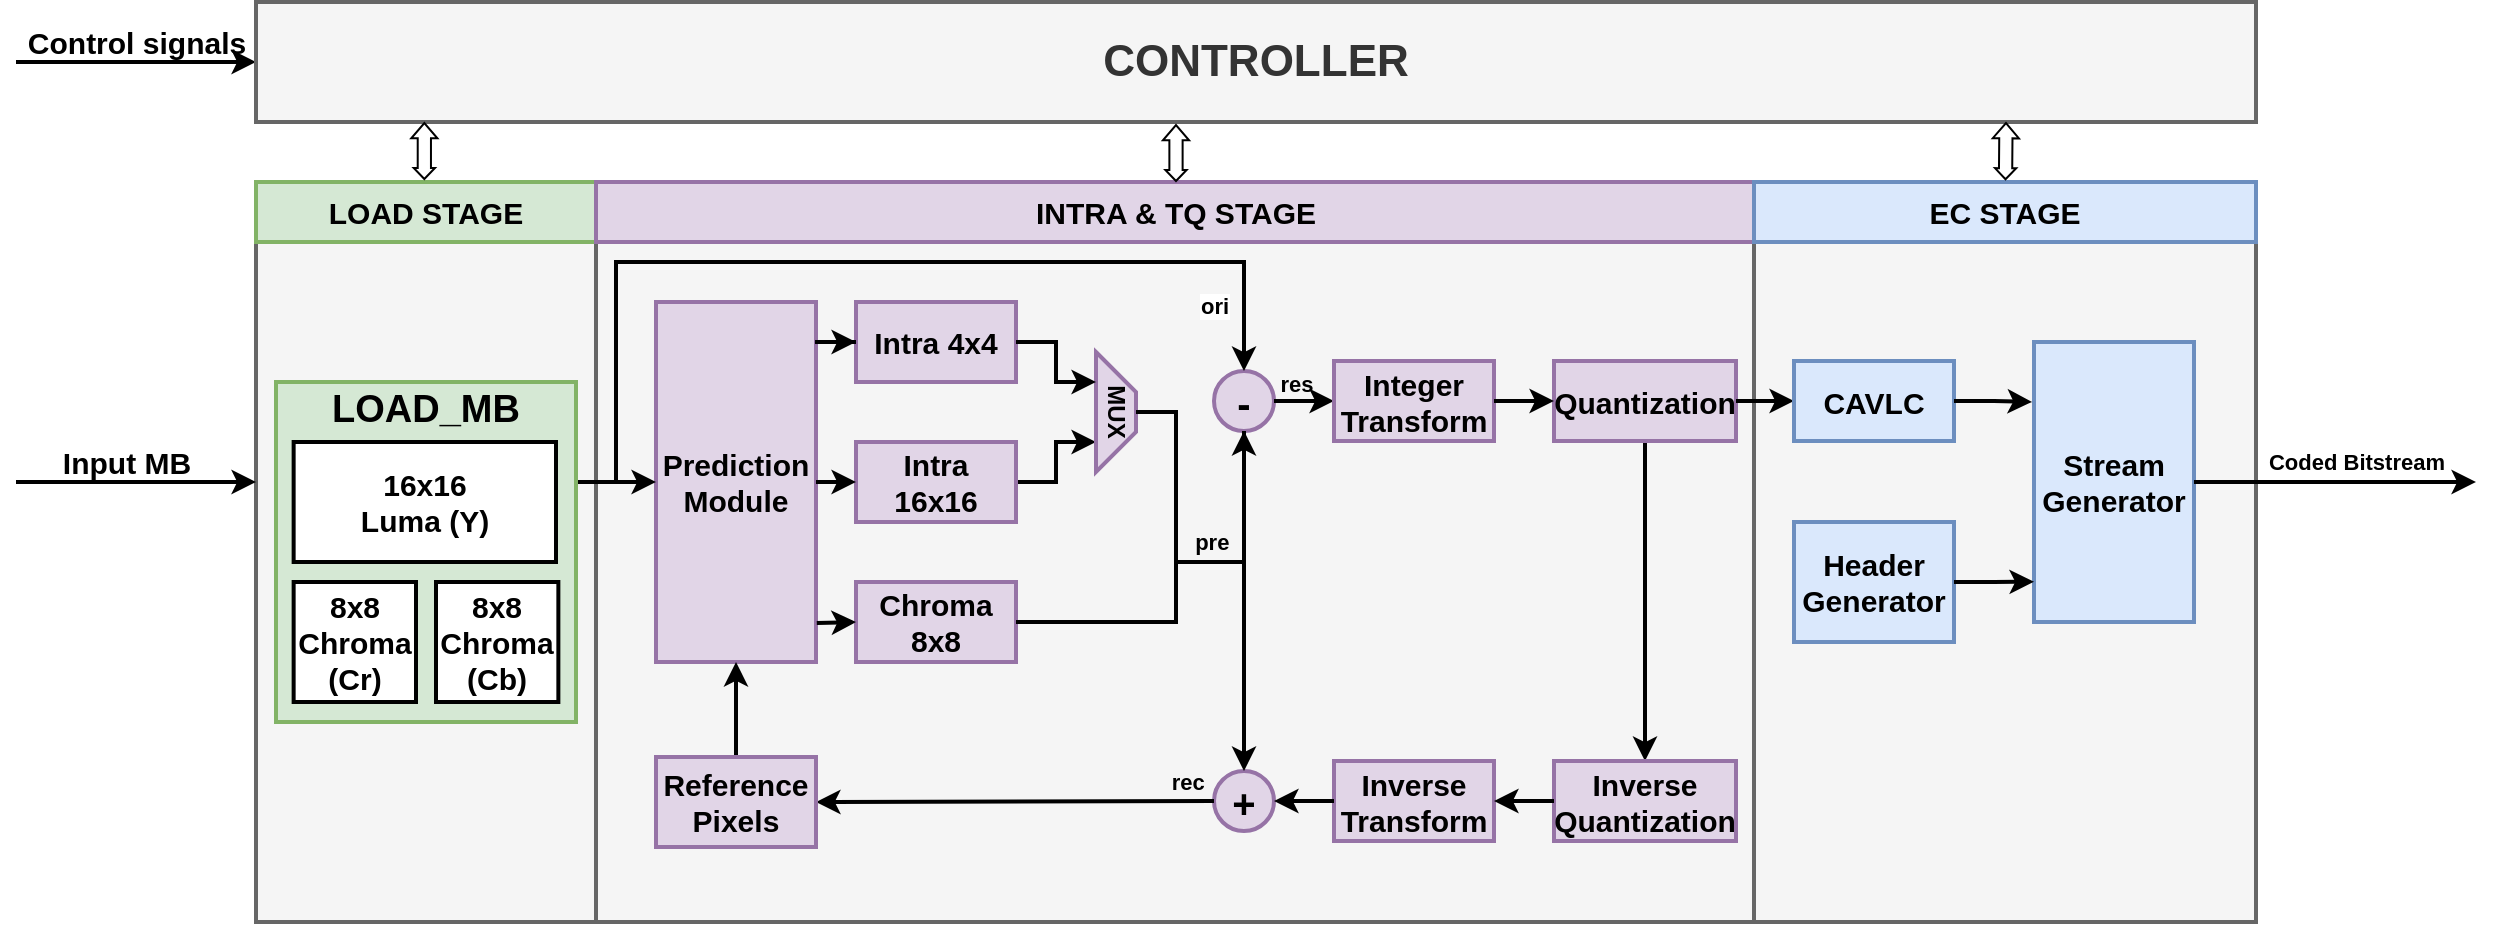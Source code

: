 <mxfile version="24.7.5">
  <diagram name="Page-1" id="RYCd8g8m54whshII6eNE">
    <mxGraphModel dx="2044" dy="518" grid="1" gridSize="10" guides="1" tooltips="1" connect="1" arrows="1" fold="1" page="1" pageScale="1" pageWidth="1169" pageHeight="827" math="0" shadow="0">
      <root>
        <mxCell id="0" />
        <mxCell id="1" parent="0" />
        <mxCell id="J5jdnPkqnF0ldMLQgBu9-63" value="" style="rounded=0;whiteSpace=wrap;html=1;fontStyle=1;fontSize=11;strokeWidth=2;fillColor=#f5f5f5;fontColor=#333333;strokeColor=#666666;" vertex="1" parent="1">
          <mxGeometry x="290" y="910" width="610" height="370" as="geometry" />
        </mxCell>
        <mxCell id="J5jdnPkqnF0ldMLQgBu9-62" value="" style="rounded=0;whiteSpace=wrap;html=1;fontStyle=1;fontSize=11;strokeWidth=2;fillColor=#f5f5f5;fontColor=#333333;strokeColor=#666666;" vertex="1" parent="1">
          <mxGeometry x="120" y="910" width="170" height="370" as="geometry" />
        </mxCell>
        <mxCell id="J5jdnPkqnF0ldMLQgBu9-61" value="" style="rounded=0;whiteSpace=wrap;html=1;fontStyle=1;fontSize=11;strokeWidth=2;fillColor=#f5f5f5;fontColor=#333333;strokeColor=#666666;" vertex="1" parent="1">
          <mxGeometry x="869" y="910" width="251" height="370" as="geometry" />
        </mxCell>
        <mxCell id="J5jdnPkqnF0ldMLQgBu9-3" value="Intra 4x4" style="rounded=0;whiteSpace=wrap;html=1;fontStyle=1;fontSize=15;strokeWidth=2;fillColor=#e1d5e7;strokeColor=#9673a6;" vertex="1" parent="1">
          <mxGeometry x="420" y="970" width="80" height="40" as="geometry" />
        </mxCell>
        <mxCell id="J5jdnPkqnF0ldMLQgBu9-4" style="edgeStyle=orthogonalEdgeStyle;rounded=0;orthogonalLoop=1;jettySize=auto;html=1;entryX=0.75;entryY=1;entryDx=0;entryDy=0;fontStyle=1;fontSize=11;strokeWidth=2;" edge="1" parent="1" source="J5jdnPkqnF0ldMLQgBu9-5" target="J5jdnPkqnF0ldMLQgBu9-6">
          <mxGeometry relative="1" as="geometry">
            <Array as="points">
              <mxPoint x="520" y="1060" />
              <mxPoint x="520" y="1040" />
            </Array>
          </mxGeometry>
        </mxCell>
        <mxCell id="J5jdnPkqnF0ldMLQgBu9-5" value="Intra 16x16" style="rounded=0;whiteSpace=wrap;html=1;fontStyle=1;fontSize=15;strokeWidth=2;fillColor=#e1d5e7;strokeColor=#9673a6;" vertex="1" parent="1">
          <mxGeometry x="420" y="1040" width="80" height="40" as="geometry" />
        </mxCell>
        <mxCell id="J5jdnPkqnF0ldMLQgBu9-6" value="&lt;font style=&quot;font-size: 12px;&quot;&gt;MUX&lt;/font&gt;" style="shape=trapezoid;perimeter=trapezoidPerimeter;whiteSpace=wrap;html=1;fixedSize=1;rotation=90;fontStyle=1;fontSize=11;strokeWidth=2;fillColor=#e1d5e7;strokeColor=#9673a6;" vertex="1" parent="1">
          <mxGeometry x="520" y="1015" width="60" height="20" as="geometry" />
        </mxCell>
        <mxCell id="J5jdnPkqnF0ldMLQgBu9-7" value="" style="endArrow=classic;html=1;rounded=0;exitX=1;exitY=0.5;exitDx=0;exitDy=0;entryX=0.25;entryY=1;entryDx=0;entryDy=0;fontStyle=1;fontSize=11;strokeWidth=2;" edge="1" parent="1" source="J5jdnPkqnF0ldMLQgBu9-3" target="J5jdnPkqnF0ldMLQgBu9-6">
          <mxGeometry width="50" height="50" relative="1" as="geometry">
            <mxPoint x="510" y="1015" as="sourcePoint" />
            <mxPoint x="560" y="965" as="targetPoint" />
            <Array as="points">
              <mxPoint x="520" y="990" />
              <mxPoint x="520" y="1010" />
            </Array>
          </mxGeometry>
        </mxCell>
        <mxCell id="J5jdnPkqnF0ldMLQgBu9-8" value="Chroma 8x8" style="rounded=0;whiteSpace=wrap;html=1;fontStyle=1;fontSize=15;strokeWidth=2;fillColor=#e1d5e7;strokeColor=#9673a6;" vertex="1" parent="1">
          <mxGeometry x="420" y="1110" width="80" height="40" as="geometry" />
        </mxCell>
        <mxCell id="J5jdnPkqnF0ldMLQgBu9-9" value="&lt;font style=&quot;font-size: 20px;&quot;&gt;-&lt;/font&gt;" style="ellipse;whiteSpace=wrap;html=1;aspect=fixed;fontStyle=1;fontSize=11;strokeWidth=2;fillColor=#e1d5e7;strokeColor=#9673a6;" vertex="1" parent="1">
          <mxGeometry x="599" y="1004.5" width="30" height="30" as="geometry" />
        </mxCell>
        <mxCell id="J5jdnPkqnF0ldMLQgBu9-10" value="res" style="endArrow=classic;html=1;rounded=0;exitX=1;exitY=0.5;exitDx=0;exitDy=0;entryX=0;entryY=0.5;entryDx=0;entryDy=0;fontStyle=1;fontSize=11;labelBackgroundColor=none;strokeWidth=2;" edge="1" parent="1" source="J5jdnPkqnF0ldMLQgBu9-9" target="J5jdnPkqnF0ldMLQgBu9-11">
          <mxGeometry x="-0.267" y="9" width="50" height="50" relative="1" as="geometry">
            <mxPoint x="669" y="997.5" as="sourcePoint" />
            <mxPoint x="709" y="1017.5" as="targetPoint" />
            <mxPoint as="offset" />
          </mxGeometry>
        </mxCell>
        <mxCell id="J5jdnPkqnF0ldMLQgBu9-11" value="&lt;div style=&quot;font-size: 15px;&quot;&gt;Integer&lt;/div&gt;Transform" style="rounded=0;whiteSpace=wrap;html=1;fontStyle=1;fontSize=15;strokeWidth=2;fillColor=#e1d5e7;strokeColor=#9673a6;" vertex="1" parent="1">
          <mxGeometry x="659" y="999.5" width="80" height="40" as="geometry" />
        </mxCell>
        <mxCell id="J5jdnPkqnF0ldMLQgBu9-12" style="edgeStyle=orthogonalEdgeStyle;rounded=0;orthogonalLoop=1;jettySize=auto;html=1;entryX=0.5;entryY=0;entryDx=0;entryDy=0;fontStyle=1;fontSize=11;strokeWidth=2;" edge="1" parent="1" source="J5jdnPkqnF0ldMLQgBu9-13" target="J5jdnPkqnF0ldMLQgBu9-16">
          <mxGeometry relative="1" as="geometry" />
        </mxCell>
        <mxCell id="J5jdnPkqnF0ldMLQgBu9-13" value="&lt;font style=&quot;font-size: 15px;&quot;&gt;Quantization&lt;/font&gt;" style="rounded=0;whiteSpace=wrap;html=1;fontStyle=1;fontSize=11;strokeWidth=2;fillColor=#e1d5e7;strokeColor=#9673a6;" vertex="1" parent="1">
          <mxGeometry x="769" y="999.5" width="91" height="40" as="geometry" />
        </mxCell>
        <mxCell id="J5jdnPkqnF0ldMLQgBu9-14" value="" style="endArrow=classic;html=1;rounded=0;exitX=1;exitY=0.5;exitDx=0;exitDy=0;entryX=0;entryY=0.5;entryDx=0;entryDy=0;fontStyle=1;fontSize=11;strokeWidth=2;" edge="1" parent="1" source="J5jdnPkqnF0ldMLQgBu9-11" target="J5jdnPkqnF0ldMLQgBu9-13">
          <mxGeometry width="50" height="50" relative="1" as="geometry">
            <mxPoint x="774" y="1027" as="sourcePoint" />
            <mxPoint x="824" y="977" as="targetPoint" />
          </mxGeometry>
        </mxCell>
        <mxCell id="J5jdnPkqnF0ldMLQgBu9-15" value="" style="endArrow=classic;html=1;rounded=0;entryX=0;entryY=0.5;entryDx=0;entryDy=0;exitX=1;exitY=0.5;exitDx=0;exitDy=0;fontStyle=1;fontSize=11;strokeWidth=2;" edge="1" parent="1" source="J5jdnPkqnF0ldMLQgBu9-13" target="J5jdnPkqnF0ldMLQgBu9-29">
          <mxGeometry width="50" height="50" relative="1" as="geometry">
            <mxPoint x="864" y="1047" as="sourcePoint" />
            <mxPoint x="904" y="1017" as="targetPoint" />
          </mxGeometry>
        </mxCell>
        <mxCell id="J5jdnPkqnF0ldMLQgBu9-16" value="&lt;div style=&quot;font-size: 15px;&quot;&gt;Inverse&lt;/div&gt;Quantization" style="rounded=0;whiteSpace=wrap;html=1;fontStyle=1;fontSize=15;strokeWidth=2;fillColor=#e1d5e7;strokeColor=#9673a6;" vertex="1" parent="1">
          <mxGeometry x="769" y="1199.5" width="91" height="40" as="geometry" />
        </mxCell>
        <mxCell id="J5jdnPkqnF0ldMLQgBu9-17" value="&lt;font style=&quot;font-size: 20px;&quot;&gt;+&lt;/font&gt;" style="ellipse;whiteSpace=wrap;html=1;aspect=fixed;fontStyle=1;fontSize=11;strokeWidth=2;fillColor=#e1d5e7;strokeColor=#9673a6;" vertex="1" parent="1">
          <mxGeometry x="599" y="1204.5" width="30" height="30" as="geometry" />
        </mxCell>
        <mxCell id="J5jdnPkqnF0ldMLQgBu9-18" value="&lt;div style=&quot;font-size: 15px;&quot;&gt;Inverse&lt;/div&gt;Transform" style="rounded=0;whiteSpace=wrap;html=1;fontStyle=1;fontSize=15;strokeWidth=2;fillColor=#e1d5e7;strokeColor=#9673a6;" vertex="1" parent="1">
          <mxGeometry x="659" y="1199.5" width="80" height="40" as="geometry" />
        </mxCell>
        <mxCell id="J5jdnPkqnF0ldMLQgBu9-19" value="" style="endArrow=classic;html=1;rounded=0;entryX=1;entryY=0.5;entryDx=0;entryDy=0;exitX=0;exitY=0.5;exitDx=0;exitDy=0;fontStyle=1;fontSize=11;strokeWidth=2;" edge="1" parent="1" source="J5jdnPkqnF0ldMLQgBu9-16" target="J5jdnPkqnF0ldMLQgBu9-18">
          <mxGeometry width="50" height="50" relative="1" as="geometry">
            <mxPoint x="725" y="1172" as="sourcePoint" />
            <mxPoint x="775" y="1122" as="targetPoint" />
          </mxGeometry>
        </mxCell>
        <mxCell id="J5jdnPkqnF0ldMLQgBu9-20" value="" style="endArrow=classic;html=1;rounded=0;entryX=1;entryY=0.5;entryDx=0;entryDy=0;exitX=0;exitY=0.5;exitDx=0;exitDy=0;fontStyle=1;fontSize=11;strokeWidth=2;" edge="1" parent="1" source="J5jdnPkqnF0ldMLQgBu9-18" target="J5jdnPkqnF0ldMLQgBu9-17">
          <mxGeometry width="50" height="50" relative="1" as="geometry">
            <mxPoint x="710" y="1172.5" as="sourcePoint" />
            <mxPoint x="760" y="1122.5" as="targetPoint" />
          </mxGeometry>
        </mxCell>
        <mxCell id="J5jdnPkqnF0ldMLQgBu9-21" value="&lt;font style=&quot;font-size: 11px;&quot;&gt;&amp;nbsp; &amp;nbsp;rec&lt;/font&gt;" style="endArrow=classic;html=1;rounded=0;exitX=0;exitY=0.5;exitDx=0;exitDy=0;entryX=1;entryY=0.5;entryDx=0;entryDy=0;fontStyle=1;strokeColor=default;labelBackgroundColor=none;fontSize=11;strokeWidth=2;" edge="1" parent="1" source="J5jdnPkqnF0ldMLQgBu9-17" target="J5jdnPkqnF0ldMLQgBu9-25">
          <mxGeometry x="-0.825" y="-10" width="50" height="50" relative="1" as="geometry">
            <mxPoint x="651" y="1230" as="sourcePoint" />
            <mxPoint x="550" y="1235" as="targetPoint" />
            <mxPoint as="offset" />
          </mxGeometry>
        </mxCell>
        <mxCell id="J5jdnPkqnF0ldMLQgBu9-22" value="Prediction&lt;div style=&quot;font-size: 15px;&quot;&gt;Module&lt;/div&gt;" style="rounded=0;whiteSpace=wrap;html=1;fontStyle=1;fontSize=15;strokeWidth=2;fillColor=#e1d5e7;strokeColor=#9673a6;" vertex="1" parent="1">
          <mxGeometry x="320" y="970" width="80" height="180" as="geometry" />
        </mxCell>
        <mxCell id="J5jdnPkqnF0ldMLQgBu9-23" value="" style="endArrow=classic;html=1;rounded=0;exitX=1.005;exitY=0.892;exitDx=0;exitDy=0;entryX=0;entryY=0.5;entryDx=0;entryDy=0;fontStyle=1;exitPerimeter=0;fontSize=11;strokeWidth=2;" edge="1" parent="1" source="J5jdnPkqnF0ldMLQgBu9-22" target="J5jdnPkqnF0ldMLQgBu9-8">
          <mxGeometry width="50" height="50" relative="1" as="geometry">
            <mxPoint x="410" y="1135" as="sourcePoint" />
            <mxPoint x="500" y="1105" as="targetPoint" />
          </mxGeometry>
        </mxCell>
        <mxCell id="J5jdnPkqnF0ldMLQgBu9-24" style="edgeStyle=orthogonalEdgeStyle;rounded=0;orthogonalLoop=1;jettySize=auto;html=1;fontStyle=1;fontSize=11;strokeWidth=2;entryX=0.5;entryY=1;entryDx=0;entryDy=0;" edge="1" parent="1" source="J5jdnPkqnF0ldMLQgBu9-25" target="J5jdnPkqnF0ldMLQgBu9-22">
          <mxGeometry relative="1" as="geometry">
            <mxPoint x="365" y="1160" as="targetPoint" />
          </mxGeometry>
        </mxCell>
        <mxCell id="J5jdnPkqnF0ldMLQgBu9-25" value="Reference&lt;div style=&quot;font-size: 15px;&quot;&gt;Pixels&lt;/div&gt;" style="rounded=0;whiteSpace=wrap;html=1;fontStyle=1;fontSize=15;strokeWidth=2;fillColor=#e1d5e7;strokeColor=#9673a6;" vertex="1" parent="1">
          <mxGeometry x="320" y="1197.5" width="80" height="45" as="geometry" />
        </mxCell>
        <mxCell id="J5jdnPkqnF0ldMLQgBu9-26" value="" style="endArrow=classic;html=1;rounded=0;exitX=1;exitY=0.5;exitDx=0;exitDy=0;entryX=0;entryY=0.5;entryDx=0;entryDy=0;fontStyle=1;fontSize=11;strokeWidth=2;" edge="1" parent="1" source="J5jdnPkqnF0ldMLQgBu9-22" target="J5jdnPkqnF0ldMLQgBu9-5">
          <mxGeometry width="50" height="50" relative="1" as="geometry">
            <mxPoint x="410" y="1045" as="sourcePoint" />
            <mxPoint x="470" y="1045" as="targetPoint" />
          </mxGeometry>
        </mxCell>
        <mxCell id="J5jdnPkqnF0ldMLQgBu9-27" value="&lt;span style=&quot;font-size: 11px;&quot;&gt;ori&lt;/span&gt;" style="endArrow=classic;html=1;rounded=0;entryX=0.5;entryY=0;entryDx=0;entryDy=0;fontStyle=1;fontSize=11;strokeWidth=2;" edge="1" parent="1" target="J5jdnPkqnF0ldMLQgBu9-9">
          <mxGeometry x="0.865" y="-15" width="50" height="50" relative="1" as="geometry">
            <mxPoint x="300" y="1060" as="sourcePoint" />
            <mxPoint x="660" y="890" as="targetPoint" />
            <Array as="points">
              <mxPoint x="300" y="950" />
              <mxPoint x="614" y="950" />
            </Array>
            <mxPoint as="offset" />
          </mxGeometry>
        </mxCell>
        <mxCell id="J5jdnPkqnF0ldMLQgBu9-28" value="" style="endArrow=classic;html=1;rounded=0;exitX=1;exitY=0.5;exitDx=0;exitDy=0;entryX=0;entryY=0.5;entryDx=0;entryDy=0;fontStyle=1;fontSize=11;strokeWidth=2;" edge="1" parent="1" target="J5jdnPkqnF0ldMLQgBu9-22">
          <mxGeometry width="50" height="50" relative="1" as="geometry">
            <mxPoint x="280" y="1060" as="sourcePoint" />
            <mxPoint x="320" y="1060" as="targetPoint" />
          </mxGeometry>
        </mxCell>
        <mxCell id="J5jdnPkqnF0ldMLQgBu9-29" value="&lt;font style=&quot;font-size: 15px;&quot;&gt;CAVLC&lt;/font&gt;" style="rounded=0;whiteSpace=wrap;html=1;fontStyle=1;fontSize=11;strokeWidth=2;fillColor=#dae8fc;strokeColor=#6c8ebf;" vertex="1" parent="1">
          <mxGeometry x="889" y="999.5" width="80" height="40" as="geometry" />
        </mxCell>
        <mxCell id="J5jdnPkqnF0ldMLQgBu9-30" value="&lt;font style=&quot;font-size: 15px;&quot;&gt;Stream&lt;/font&gt;&lt;div style=&quot;font-size: 15px;&quot;&gt;&lt;font style=&quot;font-size: 15px;&quot;&gt;Generator&lt;/font&gt;&lt;/div&gt;" style="rounded=0;whiteSpace=wrap;html=1;fontStyle=1;fontSize=11;strokeWidth=2;fillColor=#dae8fc;strokeColor=#6c8ebf;" vertex="1" parent="1">
          <mxGeometry x="1009" y="990" width="80" height="140" as="geometry" />
        </mxCell>
        <mxCell id="J5jdnPkqnF0ldMLQgBu9-31" value="&lt;span style=&quot;font-size: 11px;&quot;&gt;Coded&amp;nbsp;&lt;/span&gt;&lt;span style=&quot;background-color: initial;&quot;&gt;Bitstream&lt;/span&gt;" style="endArrow=classic;html=1;rounded=0;fontStyle=1;labelBackgroundColor=none;fontSize=11;strokeWidth=2;exitX=1;exitY=0.5;exitDx=0;exitDy=0;" edge="1" parent="1" source="J5jdnPkqnF0ldMLQgBu9-30">
          <mxGeometry x="0.149" y="10" width="50" height="50" relative="1" as="geometry">
            <mxPoint x="1120" y="1059.83" as="sourcePoint" />
            <mxPoint x="1230" y="1060" as="targetPoint" />
            <mxPoint as="offset" />
          </mxGeometry>
        </mxCell>
        <mxCell id="J5jdnPkqnF0ldMLQgBu9-32" value="&lt;font style=&quot;font-size: 15px;&quot;&gt;Header&lt;/font&gt;&lt;div style=&quot;font-size: 15px;&quot;&gt;&lt;font style=&quot;font-size: 15px;&quot;&gt;Generator&lt;/font&gt;&lt;/div&gt;" style="rounded=0;whiteSpace=wrap;html=1;fontStyle=1;fontSize=11;strokeWidth=2;fillColor=#dae8fc;strokeColor=#6c8ebf;" vertex="1" parent="1">
          <mxGeometry x="889" y="1080" width="80" height="60" as="geometry" />
        </mxCell>
        <mxCell id="J5jdnPkqnF0ldMLQgBu9-33" style="edgeStyle=orthogonalEdgeStyle;rounded=0;orthogonalLoop=1;jettySize=auto;html=1;exitX=0.994;exitY=0.111;exitDx=0;exitDy=0;exitPerimeter=0;fontStyle=1;fontSize=11;strokeWidth=2;" edge="1" parent="1" source="J5jdnPkqnF0ldMLQgBu9-22" target="J5jdnPkqnF0ldMLQgBu9-3">
          <mxGeometry relative="1" as="geometry" />
        </mxCell>
        <mxCell id="J5jdnPkqnF0ldMLQgBu9-34" value="" style="endArrow=classic;startArrow=classic;html=1;rounded=0;exitX=0.5;exitY=1;exitDx=0;exitDy=0;entryX=0.5;entryY=0;entryDx=0;entryDy=0;fontStyle=1;fontSize=11;strokeWidth=2;" edge="1" parent="1" source="J5jdnPkqnF0ldMLQgBu9-9" target="J5jdnPkqnF0ldMLQgBu9-17">
          <mxGeometry width="50" height="50" relative="1" as="geometry">
            <mxPoint x="694" y="1070" as="sourcePoint" />
            <mxPoint x="654" y="1170" as="targetPoint" />
          </mxGeometry>
        </mxCell>
        <mxCell id="J5jdnPkqnF0ldMLQgBu9-35" value="&lt;span style=&quot;font-size: 11px;&quot;&gt;&amp;nbsp; &amp;nbsp; &amp;nbsp;pre&lt;/span&gt;" style="endArrow=none;html=1;rounded=0;entryX=0.5;entryY=1;entryDx=0;entryDy=0;labelBackgroundColor=none;fontStyle=1;fontSize=11;strokeWidth=2;" edge="1" parent="1" target="J5jdnPkqnF0ldMLQgBu9-9">
          <mxGeometry x="-0.799" y="10" width="50" height="50" relative="1" as="geometry">
            <mxPoint x="580" y="1100" as="sourcePoint" />
            <mxPoint x="670" y="1095" as="targetPoint" />
            <Array as="points">
              <mxPoint x="614" y="1100" />
            </Array>
            <mxPoint as="offset" />
          </mxGeometry>
        </mxCell>
        <mxCell id="J5jdnPkqnF0ldMLQgBu9-41" style="edgeStyle=orthogonalEdgeStyle;rounded=0;orthogonalLoop=1;jettySize=auto;html=1;entryX=-0.012;entryY=0.214;entryDx=0;entryDy=0;entryPerimeter=0;fontStyle=1;fontSize=11;strokeWidth=2;" edge="1" parent="1" source="J5jdnPkqnF0ldMLQgBu9-29" target="J5jdnPkqnF0ldMLQgBu9-30">
          <mxGeometry relative="1" as="geometry" />
        </mxCell>
        <mxCell id="J5jdnPkqnF0ldMLQgBu9-42" style="edgeStyle=orthogonalEdgeStyle;rounded=0;orthogonalLoop=1;jettySize=auto;html=1;entryX=0;entryY=0.856;entryDx=0;entryDy=0;entryPerimeter=0;fontStyle=1;fontSize=11;strokeWidth=2;" edge="1" parent="1" source="J5jdnPkqnF0ldMLQgBu9-32" target="J5jdnPkqnF0ldMLQgBu9-30">
          <mxGeometry relative="1" as="geometry" />
        </mxCell>
        <mxCell id="J5jdnPkqnF0ldMLQgBu9-43" value="&lt;font style=&quot;font-size: 15px;&quot;&gt;Input MB&lt;/font&gt;" style="endArrow=classic;html=1;rounded=0;labelBackgroundColor=none;fontStyle=1;fontSize=11;strokeWidth=2;" edge="1" parent="1">
          <mxGeometry x="-0.091" y="10" width="50" height="50" relative="1" as="geometry">
            <mxPoint y="1060" as="sourcePoint" />
            <mxPoint x="120" y="1060" as="targetPoint" />
            <mxPoint as="offset" />
          </mxGeometry>
        </mxCell>
        <mxCell id="J5jdnPkqnF0ldMLQgBu9-44" value="" style="endArrow=none;dashed=1;html=1;rounded=0;exitX=1;exitY=0.5;exitDx=0;exitDy=0;entryX=1;entryY=0.389;entryDx=0;entryDy=0;entryPerimeter=0;fontStyle=1;fontSize=11;dashPattern=1 2;strokeWidth=2;" edge="1" parent="1" source="J5jdnPkqnF0ldMLQgBu9-30">
          <mxGeometry width="50" height="50" relative="1" as="geometry">
            <mxPoint x="1059" y="1060" as="sourcePoint" />
            <mxPoint x="1089" y="1060.04" as="targetPoint" />
          </mxGeometry>
        </mxCell>
        <mxCell id="J5jdnPkqnF0ldMLQgBu9-50" value="" style="endArrow=none;html=1;rounded=0;exitX=1;exitY=0.5;exitDx=0;exitDy=0;entryX=0.5;entryY=0;entryDx=0;entryDy=0;strokeWidth=2;" edge="1" parent="1" source="J5jdnPkqnF0ldMLQgBu9-8" target="J5jdnPkqnF0ldMLQgBu9-6">
          <mxGeometry width="50" height="50" relative="1" as="geometry">
            <mxPoint x="440" y="1100" as="sourcePoint" />
            <mxPoint x="490" y="1050" as="targetPoint" />
            <Array as="points">
              <mxPoint x="580" y="1130" />
              <mxPoint x="580" y="1025" />
            </Array>
          </mxGeometry>
        </mxCell>
        <mxCell id="J5jdnPkqnF0ldMLQgBu9-53" value="" style="rounded=0;whiteSpace=wrap;html=1;fontStyle=1;fontSize=11;strokeWidth=2;fillColor=#d5e8d4;strokeColor=#82b366;" vertex="1" parent="1">
          <mxGeometry x="130" y="1010" width="150" height="170" as="geometry" />
        </mxCell>
        <mxCell id="J5jdnPkqnF0ldMLQgBu9-54" value="16x16&lt;div style=&quot;font-size: 15px;&quot;&gt;Luma (Y)&lt;/div&gt;" style="rounded=0;whiteSpace=wrap;html=1;fontStyle=1;fontSize=15;strokeWidth=2;" vertex="1" parent="1">
          <mxGeometry x="138.82" y="1040" width="131.18" height="60" as="geometry" />
        </mxCell>
        <mxCell id="J5jdnPkqnF0ldMLQgBu9-55" value="8x8&lt;div style=&quot;font-size: 15px;&quot;&gt;Chroma (Cr)&lt;/div&gt;" style="rounded=0;whiteSpace=wrap;html=1;fontStyle=1;fontSize=15;strokeWidth=2;" vertex="1" parent="1">
          <mxGeometry x="138.82" y="1110" width="61.18" height="60" as="geometry" />
        </mxCell>
        <mxCell id="J5jdnPkqnF0ldMLQgBu9-56" value="&lt;font style=&quot;font-size: 19px;&quot;&gt;LOAD_MB&lt;/font&gt;" style="text;html=1;align=center;verticalAlign=middle;whiteSpace=wrap;rounded=0;fontStyle=1;fontSize=15;strokeWidth=2;" vertex="1" parent="1">
          <mxGeometry x="130" y="1010" width="150" height="27.27" as="geometry" />
        </mxCell>
        <mxCell id="J5jdnPkqnF0ldMLQgBu9-57" value="8x8&lt;div style=&quot;font-size: 15px;&quot;&gt;Chroma (Cb)&lt;/div&gt;" style="rounded=0;whiteSpace=wrap;html=1;fontStyle=1;fontSize=15;strokeWidth=2;" vertex="1" parent="1">
          <mxGeometry x="210" y="1110" width="61.18" height="60" as="geometry" />
        </mxCell>
        <mxCell id="J5jdnPkqnF0ldMLQgBu9-58" value="&lt;b&gt;&lt;font style=&quot;font-size: 15px;&quot;&gt;Control signals&lt;/font&gt;&lt;/b&gt;" style="endArrow=classic;html=1;rounded=0;entryX=0;entryY=0.5;entryDx=0;entryDy=0;strokeWidth=2;labelBackgroundColor=none;" edge="1" parent="1" target="J5jdnPkqnF0ldMLQgBu9-67">
          <mxGeometry y="10" width="50" height="50" relative="1" as="geometry">
            <mxPoint y="850" as="sourcePoint" />
            <mxPoint x="133.079" y="862.649" as="targetPoint" />
            <mxPoint as="offset" />
          </mxGeometry>
        </mxCell>
        <mxCell id="J5jdnPkqnF0ldMLQgBu9-64" value="&lt;font style=&quot;font-size: 15px;&quot;&gt;&lt;b&gt;LOAD STAGE&lt;/b&gt;&lt;/font&gt;" style="text;html=1;align=center;verticalAlign=middle;whiteSpace=wrap;rounded=0;strokeColor=#82b366;strokeWidth=2;fillColor=#d5e8d4;" vertex="1" parent="1">
          <mxGeometry x="120" y="910" width="170" height="30" as="geometry" />
        </mxCell>
        <mxCell id="J5jdnPkqnF0ldMLQgBu9-65" value="&lt;span style=&quot;font-size: 15px;&quot;&gt;&lt;b&gt;INTRA &amp;amp; TQ STAGE&lt;/b&gt;&lt;/span&gt;" style="text;html=1;align=center;verticalAlign=middle;whiteSpace=wrap;rounded=0;strokeColor=#9673a6;strokeWidth=2;fillColor=#e1d5e7;" vertex="1" parent="1">
          <mxGeometry x="290" y="910" width="580" height="30" as="geometry" />
        </mxCell>
        <mxCell id="J5jdnPkqnF0ldMLQgBu9-66" value="&lt;font style=&quot;font-size: 15px;&quot;&gt;&lt;b&gt;EC STAGE&lt;/b&gt;&lt;/font&gt;" style="text;html=1;align=center;verticalAlign=middle;whiteSpace=wrap;rounded=0;strokeWidth=2;fillColor=#dae8fc;strokeColor=#6c8ebf;" vertex="1" parent="1">
          <mxGeometry x="869" y="910" width="251" height="30" as="geometry" />
        </mxCell>
        <mxCell id="J5jdnPkqnF0ldMLQgBu9-67" value="&lt;b&gt;&lt;font style=&quot;font-size: 22px;&quot;&gt;CONTROLLER&lt;/font&gt;&lt;/b&gt;" style="rounded=0;whiteSpace=wrap;html=1;fillColor=#f5f5f5;fontColor=#333333;strokeColor=#666666;strokeWidth=2;" vertex="1" parent="1">
          <mxGeometry x="120" y="820" width="1000" height="60" as="geometry" />
        </mxCell>
        <mxCell id="J5jdnPkqnF0ldMLQgBu9-82" value="" style="shape=flexArrow;endArrow=classic;startArrow=classic;html=1;rounded=0;exitX=0.501;exitY=-0.029;exitDx=0;exitDy=0;startWidth=3;startSize=1.513;endWidth=5.444;endSize=2.213;exitPerimeter=0;width=6.624;" edge="1" parent="1" source="J5jdnPkqnF0ldMLQgBu9-66">
          <mxGeometry width="100" height="100" relative="1" as="geometry">
            <mxPoint x="994.5" y="900" as="sourcePoint" />
            <mxPoint x="995" y="880" as="targetPoint" />
          </mxGeometry>
        </mxCell>
        <mxCell id="J5jdnPkqnF0ldMLQgBu9-83" value="" style="shape=flexArrow;endArrow=classic;startArrow=classic;html=1;rounded=0;exitX=0.501;exitY=-0.029;exitDx=0;exitDy=0;startWidth=3;startSize=1.513;endWidth=5.444;endSize=2.213;exitPerimeter=0;width=6.624;" edge="1" parent="1">
          <mxGeometry width="100" height="100" relative="1" as="geometry">
            <mxPoint x="580" y="910" as="sourcePoint" />
            <mxPoint x="580" y="881" as="targetPoint" />
          </mxGeometry>
        </mxCell>
        <mxCell id="J5jdnPkqnF0ldMLQgBu9-84" value="" style="shape=flexArrow;endArrow=classic;startArrow=classic;html=1;rounded=0;exitX=0.501;exitY=-0.029;exitDx=0;exitDy=0;startWidth=3;startSize=1.513;endWidth=5.444;endSize=2.213;exitPerimeter=0;width=6.624;" edge="1" parent="1">
          <mxGeometry width="100" height="100" relative="1" as="geometry">
            <mxPoint x="204.17" y="909" as="sourcePoint" />
            <mxPoint x="204.17" y="880" as="targetPoint" />
          </mxGeometry>
        </mxCell>
      </root>
    </mxGraphModel>
  </diagram>
</mxfile>
